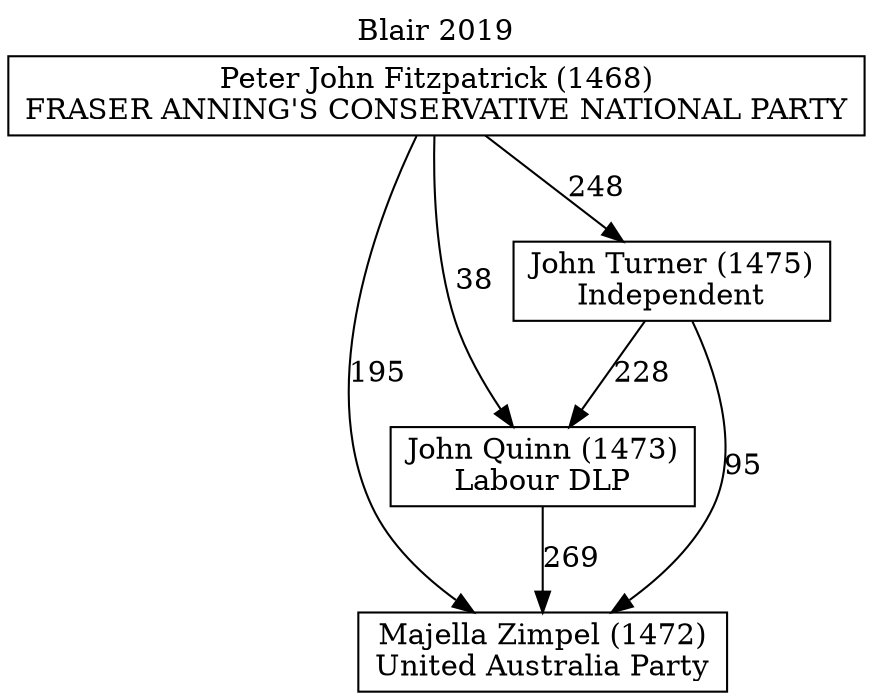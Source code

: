 // House preference flow
digraph "Majella Zimpel (1472)_Blair_2019" {
	graph [label="Blair 2019" labelloc=t mclimit=2]
	node [shape=box]
	"Majella Zimpel (1472)" [label="Majella Zimpel (1472)
United Australia Party"]
	"John Quinn (1473)" [label="John Quinn (1473)
Labour DLP"]
	"John Turner (1475)" [label="John Turner (1475)
Independent"]
	"Peter John Fitzpatrick (1468)" [label="Peter John Fitzpatrick (1468)
FRASER ANNING'S CONSERVATIVE NATIONAL PARTY"]
	"John Quinn (1473)" -> "Majella Zimpel (1472)" [label=269]
	"John Turner (1475)" -> "John Quinn (1473)" [label=228]
	"Peter John Fitzpatrick (1468)" -> "John Turner (1475)" [label=248]
	"John Turner (1475)" -> "Majella Zimpel (1472)" [label=95]
	"Peter John Fitzpatrick (1468)" -> "Majella Zimpel (1472)" [label=195]
	"Peter John Fitzpatrick (1468)" -> "John Quinn (1473)" [label=38]
}
